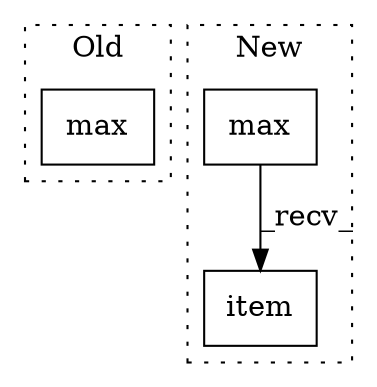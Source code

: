 digraph G {
subgraph cluster0 {
1 [label="max" a="32" s="331" l="5" shape="box"];
label = "Old";
style="dotted";
}
subgraph cluster1 {
2 [label="item" a="32" s="370" l="6" shape="box"];
3 [label="max" a="32" s="364" l="5" shape="box"];
label = "New";
style="dotted";
}
3 -> 2 [label="_recv_"];
}